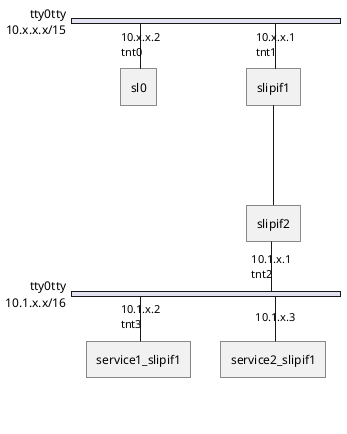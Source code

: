 @startuml
nwdiag {
  network tty0tty {
      address = "10.x.x.x/15"

      sl0 [address = "10.x.x.2, tnt0"];
      slipif1 [address = "10.x.x.1, tnt1"];
      slipif1 -- slipif2;
  }

  network tty0tty {
      address = "10.1.x.x/16";

      slipif2 [address = "10.1.x.1, tnt2"]
      service1_slipif1 [address = "10.1.x.2, tnt3"];
      service2_slipif1 [address = "10.1.x.3"];
  }
}
@enduml